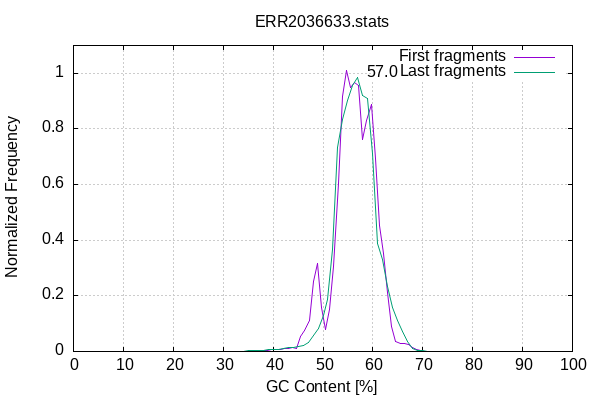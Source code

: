 
            set terminal png size 600,400 truecolor
            set output "ERR2036633-gc-content.png"
            set grid xtics ytics y2tics back lc rgb "#cccccc"
            set title "ERR2036633.stats" noenhanced
            set ylabel "Normalized Frequency"
            set xlabel "GC Content [%]"
            set yrange [0:1.1]
            set label sprintf("%.1f",57.04) at 57.04,1 front offset 1,0
            plot '-' smooth csplines with lines lc 1 title 'First fragments' , '-' smooth csplines with lines lc 2 title 'Last fragments'
        0	0.000024
0	0.000037
1	0.000039
1	0.000091
2	0.000130
2	0.000139
3	0.000247
3	0.000342
4	0.000360
4	0.000473
5	0.000494
5	0.000588
6	0.000684
6	0.000711
7	0.000763
7	0.000758
8	0.000796
8	0.000792
9	0.000779
9	0.000776
10	0.000730
10	0.000766
11	0.000785
11	0.000745
12	0.000754
12	0.000708
13	0.000678
13	0.000668
14	0.000683
14	0.000662
15	0.000605
15	0.000560
16	0.000547
16	0.000532
17	0.000499
17	0.000471
18	0.000448
18	0.000399
19	0.000366
19	0.000325
20	0.000313
20	0.000291
21	0.000255
21	0.000223
22	0.000207
22	0.000188
23	0.000176
23	0.000169
24	0.000152
24	0.000160
25	0.000166
25	0.000161
26	0.000187
26	0.000231
27	0.000211
27	0.000218
28	0.000227
28	0.000243
29	0.000286
29	0.000287
30	0.000306
30	0.000315
31	0.000313
31	0.000349
32	0.000441
32	0.000500
33	0.000691
33	0.000872
34	0.000944
34	0.001051
35	0.001168
35	0.001546
36	0.001782
36	0.001880
37	0.002458
37	0.003237
38	0.003626
38	0.004515
39	0.005307
39	0.005403
40	0.005732
40	0.006115
41	0.007110
41	0.008242
42	0.008541
42	0.009907
43	0.010888
43	0.011406
44	0.012697
44	0.013902
45	0.016796
45	0.022576
46	0.028626
46	0.123926
47	0.083983
47	0.093553
48	0.141312
48	0.351294
49	0.305025
50	0.107604
50	0.096526
51	0.090419
51	0.138893
52	0.181980
52	0.332640
53	0.552235
53	0.648948
54	0.932744
54	0.981251
55	0.993268
55	0.988998
56	0.967028
56	0.912156
57	1.000000
57	0.965369
58	0.778804
58	0.738740
59	0.782322
59	0.937482
60	0.924784
60	0.750025
61	0.532472
61	0.495319
62	0.427702
62	0.308092
63	0.271927
63	0.134105
64	0.074145
64	0.059026
65	0.034374
65	0.030614
66	0.028256
66	0.029826
67	0.028704
67	0.022033
68	0.014010
68	0.010843
69	0.005379
69	0.003198
70	0.002176
70	0.001475
71	0.001147
71	0.000819
72	0.000605
72	0.000478
73	0.000379
73	0.000306
74	0.000259
74	0.000215
75	0.000148
75	0.000077
76	0.000041
76	0.000032
77	0.000021
77	0.000014
78	0.000011
78	0.000010
79	0.000004
79	0.000003
80	0.000000
82	0.000001
end
0	0.000619
0	0.000720
1	0.000732
1	0.000713
2	0.000704
2	0.000710
3	0.000683
3	0.000619
4	0.000602
4	0.000613
5	0.000635
5	0.000573
6	0.000533
6	0.000542
7	0.000527
7	0.000501
8	0.000497
8	0.000507
9	0.000488
9	0.000496
10	0.000506
10	0.000501
11	0.000491
11	0.000457
12	0.000451
13	0.000448
13	0.000461
14	0.000439
14	0.000430
15	0.000424
15	0.000411
16	0.000385
16	0.000353
17	0.000331
17	0.000311
18	0.000274
18	0.000253
19	0.000246
19	0.000227
20	0.000219
20	0.000194
21	0.000162
21	0.000165
22	0.000152
22	0.000139
23	0.000135
23	0.000141
24	0.000144
24	0.000139
25	0.000164
25	0.000175
26	0.000205
26	0.000229
27	0.000212
27	0.000262
28	0.000333
28	0.000365
29	0.000331
29	0.000336
30	0.000396
30	0.000400
31	0.000381
31	0.000376
32	0.000554
32	0.000595
33	0.000889
33	0.001157
34	0.001191
34	0.001479
35	0.001601
35	0.002251
36	0.002334
36	0.002326
37	0.003112
37	0.003770
38	0.004009
38	0.005136
39	0.005854
39	0.005966
40	0.006845
40	0.006978
41	0.007825
41	0.008585
42	0.008881
42	0.010691
43	0.012805
43	0.013569
44	0.014279
44	0.014962
45	0.018158
45	0.019760
46	0.020230
46	0.025593
47	0.031123
47	0.032490
48	0.036666
48	0.079087
49	0.081977
50	0.127456
50	0.129306
51	0.139159
51	0.234415
52	0.253320
52	0.478094
53	0.716170
53	0.748117
54	0.867272
54	0.800713
55	0.814094
55	0.992252
56	1.000000
56	0.913011
57	0.984617
57	0.984896
58	0.877360
58	0.963282
59	0.969913
59	0.846788
60	0.825993
60	0.595397
61	0.395008
61	0.382493
62	0.342714
62	0.316715
63	0.313951
63	0.152542
64	0.161464
64	0.157895
65	0.112043
65	0.112038
66	0.097700
66	0.043155
67	0.040283
67	0.028346
68	0.010930
68	0.009476
69	0.004650
69	0.002968
70	0.002520
70	0.001624
71	0.001432
71	0.001135
72	0.000905
72	0.000801
73	0.000651
73	0.000571
74	0.000510
74	0.000450
75	0.000342
75	0.000256
76	0.000200
76	0.000178
77	0.000157
77	0.000134
78	0.000109
78	0.000098
79	0.000086
79	0.000083
80	0.000081
80	0.000067
81	0.000066
81	0.000068
82	0.000066
82	0.000067
83	0.000069
83	0.000058
84	0.000052
84	0.000049
85	0.000044
85	0.000037
86	0.000031
87	0.000034
87	0.000032
88	0.000030
88	0.000027
89	0.000019
89	0.000019
90	0.000020
90	0.000015
91	0.000016
91	0.000015
92	0.000016
92	0.000014
93	0.000017
94	0.000015
94	0.000012
95	0.000012
95	0.000009
96	0.000010
97	0.000013
97	0.000019
98	0.000015
98	0.000012
99	0.000014
end
